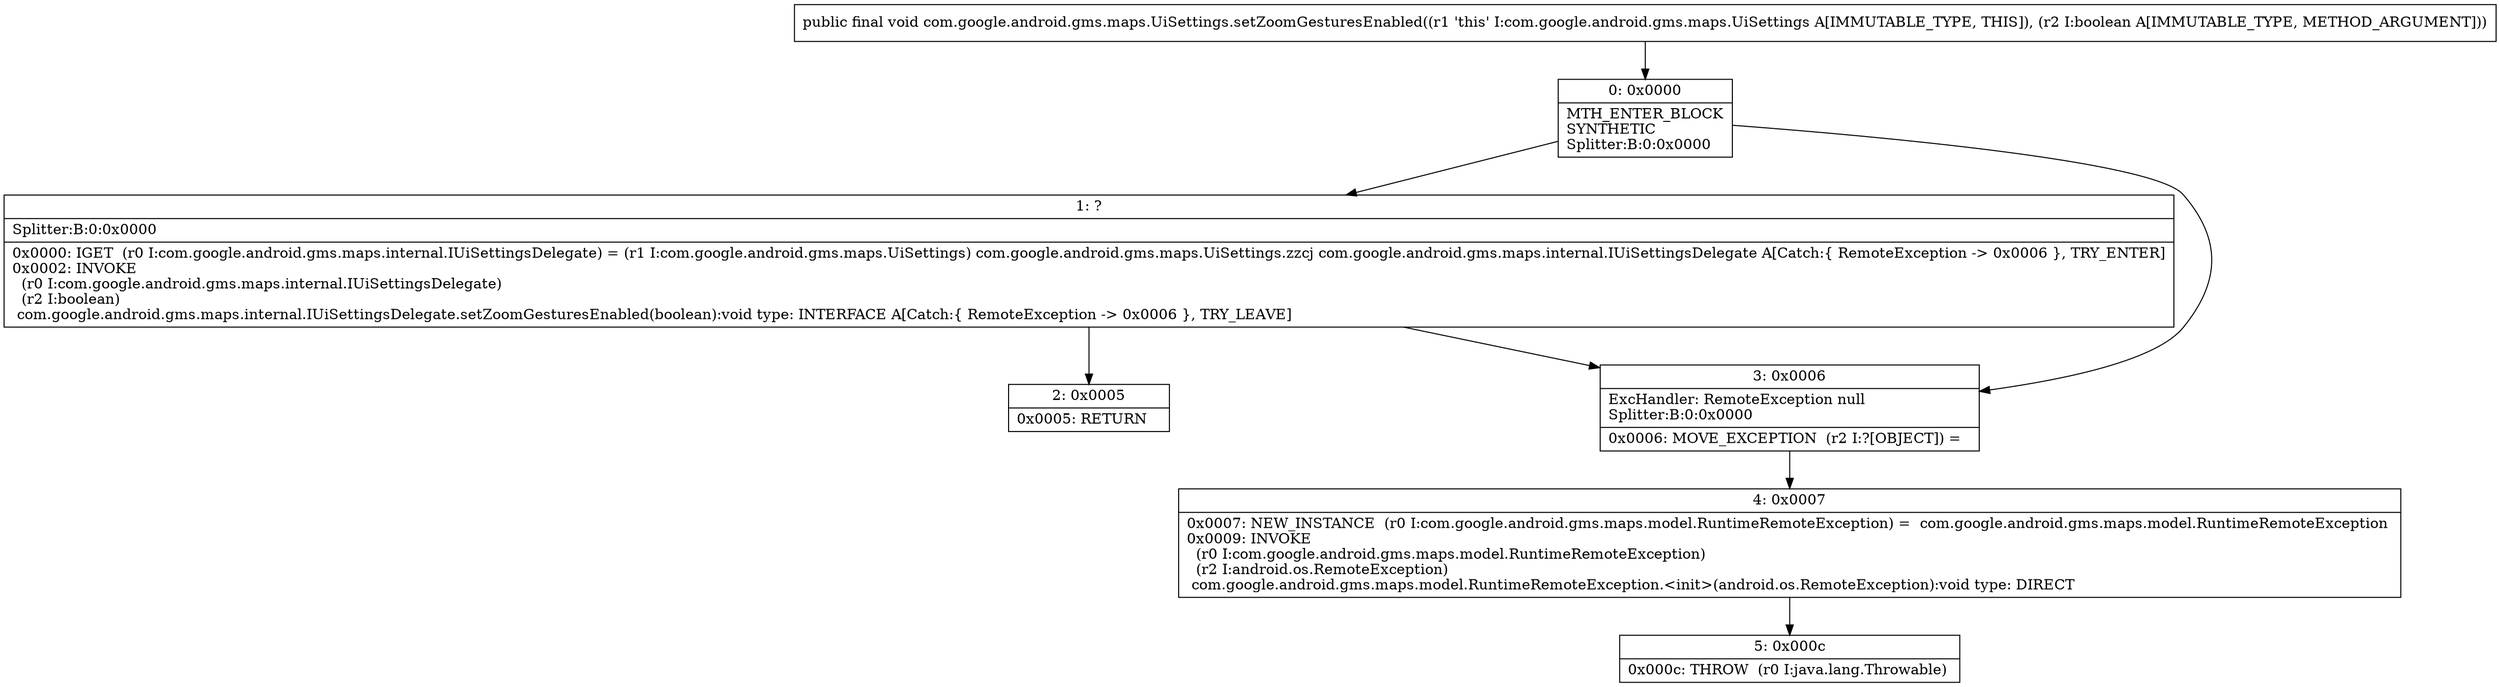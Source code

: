 digraph "CFG forcom.google.android.gms.maps.UiSettings.setZoomGesturesEnabled(Z)V" {
Node_0 [shape=record,label="{0\:\ 0x0000|MTH_ENTER_BLOCK\lSYNTHETIC\lSplitter:B:0:0x0000\l}"];
Node_1 [shape=record,label="{1\:\ ?|Splitter:B:0:0x0000\l|0x0000: IGET  (r0 I:com.google.android.gms.maps.internal.IUiSettingsDelegate) = (r1 I:com.google.android.gms.maps.UiSettings) com.google.android.gms.maps.UiSettings.zzcj com.google.android.gms.maps.internal.IUiSettingsDelegate A[Catch:\{ RemoteException \-\> 0x0006 \}, TRY_ENTER]\l0x0002: INVOKE  \l  (r0 I:com.google.android.gms.maps.internal.IUiSettingsDelegate)\l  (r2 I:boolean)\l com.google.android.gms.maps.internal.IUiSettingsDelegate.setZoomGesturesEnabled(boolean):void type: INTERFACE A[Catch:\{ RemoteException \-\> 0x0006 \}, TRY_LEAVE]\l}"];
Node_2 [shape=record,label="{2\:\ 0x0005|0x0005: RETURN   \l}"];
Node_3 [shape=record,label="{3\:\ 0x0006|ExcHandler: RemoteException null\lSplitter:B:0:0x0000\l|0x0006: MOVE_EXCEPTION  (r2 I:?[OBJECT]) =  \l}"];
Node_4 [shape=record,label="{4\:\ 0x0007|0x0007: NEW_INSTANCE  (r0 I:com.google.android.gms.maps.model.RuntimeRemoteException) =  com.google.android.gms.maps.model.RuntimeRemoteException \l0x0009: INVOKE  \l  (r0 I:com.google.android.gms.maps.model.RuntimeRemoteException)\l  (r2 I:android.os.RemoteException)\l com.google.android.gms.maps.model.RuntimeRemoteException.\<init\>(android.os.RemoteException):void type: DIRECT \l}"];
Node_5 [shape=record,label="{5\:\ 0x000c|0x000c: THROW  (r0 I:java.lang.Throwable) \l}"];
MethodNode[shape=record,label="{public final void com.google.android.gms.maps.UiSettings.setZoomGesturesEnabled((r1 'this' I:com.google.android.gms.maps.UiSettings A[IMMUTABLE_TYPE, THIS]), (r2 I:boolean A[IMMUTABLE_TYPE, METHOD_ARGUMENT])) }"];
MethodNode -> Node_0;
Node_0 -> Node_1;
Node_0 -> Node_3;
Node_1 -> Node_2;
Node_1 -> Node_3;
Node_3 -> Node_4;
Node_4 -> Node_5;
}

